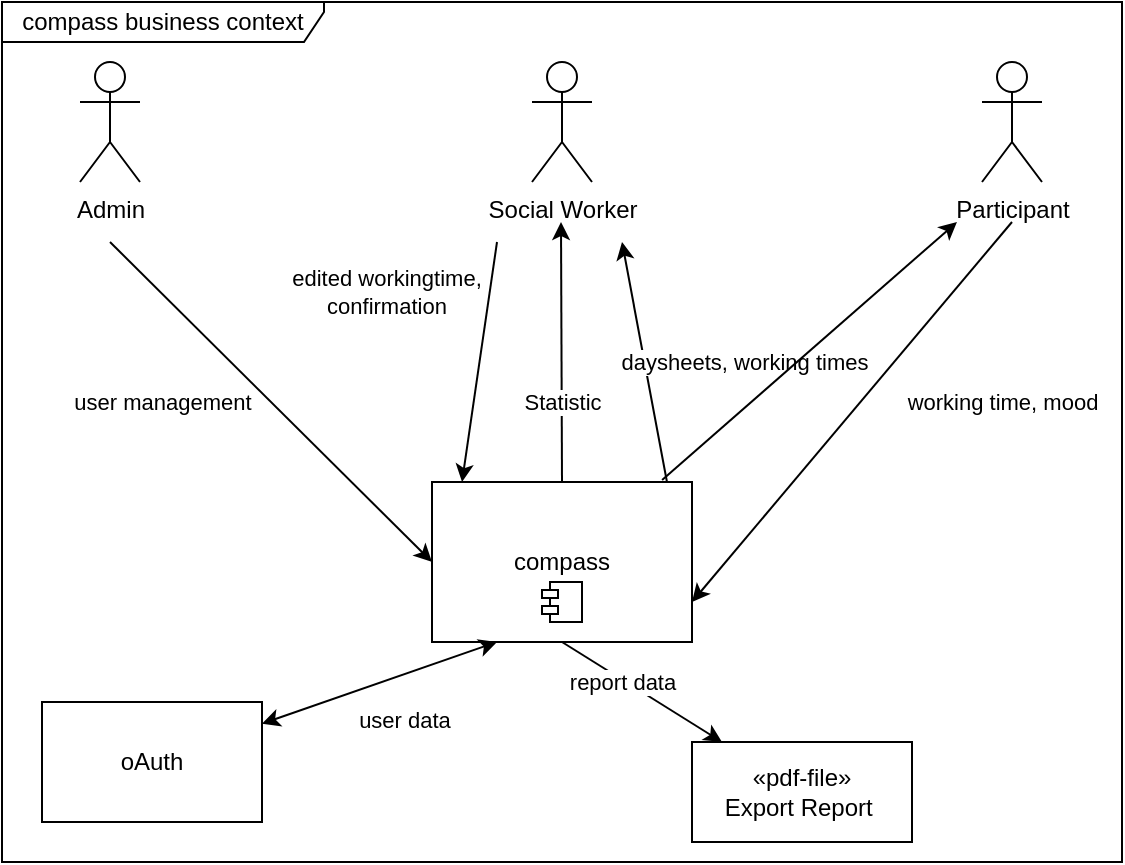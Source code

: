 <mxfile version="24.4.4" type="device">
  <diagram name="Seite-1" id="Iot-M9xMbhBuqu3_mrKe">
    <mxGraphModel dx="1435" dy="1083" grid="1" gridSize="10" guides="1" tooltips="1" connect="1" arrows="1" fold="1" page="1" pageScale="1" pageWidth="827" pageHeight="1169" math="0" shadow="0">
      <root>
        <mxCell id="0" />
        <mxCell id="1" parent="0" />
        <mxCell id="OW5VsUCbht7199IUOA54-1" value="compass business context" style="shape=umlFrame;whiteSpace=wrap;html=1;pointerEvents=0;width=161;height=20;" vertex="1" parent="1">
          <mxGeometry x="200" y="50" width="560" height="430" as="geometry" />
        </mxCell>
        <mxCell id="OW5VsUCbht7199IUOA54-17" style="rounded=0;orthogonalLoop=1;jettySize=auto;html=1;exitX=0.5;exitY=0.5;exitDx=0;exitDy=0;exitPerimeter=0;entryX=0;entryY=0.5;entryDx=0;entryDy=0;" edge="1" parent="1" target="OW5VsUCbht7199IUOA54-8">
          <mxGeometry relative="1" as="geometry">
            <mxPoint x="254" y="170" as="sourcePoint" />
            <mxPoint x="415" y="390" as="targetPoint" />
          </mxGeometry>
        </mxCell>
        <mxCell id="OW5VsUCbht7199IUOA54-18" value="user management" style="edgeLabel;html=1;align=center;verticalAlign=middle;resizable=0;points=[];" vertex="1" connectable="0" parent="OW5VsUCbht7199IUOA54-17">
          <mxGeometry x="0.019" y="3" relative="1" as="geometry">
            <mxPoint x="-58" as="offset" />
          </mxGeometry>
        </mxCell>
        <mxCell id="OW5VsUCbht7199IUOA54-2" value="Admin" style="shape=umlActor;verticalLabelPosition=bottom;verticalAlign=top;html=1;outlineConnect=0;" vertex="1" parent="1">
          <mxGeometry x="239" y="80" width="30" height="60" as="geometry" />
        </mxCell>
        <mxCell id="OW5VsUCbht7199IUOA54-26" style="rounded=0;orthogonalLoop=1;jettySize=auto;html=1;entryX=0.25;entryY=0;entryDx=0;entryDy=0;" edge="1" parent="1">
          <mxGeometry relative="1" as="geometry">
            <mxPoint x="447.503" y="170" as="sourcePoint" />
            <mxPoint x="430" y="290" as="targetPoint" />
          </mxGeometry>
        </mxCell>
        <mxCell id="OW5VsUCbht7199IUOA54-27" value="edited workingtime,&lt;br&gt;confirmation" style="edgeLabel;html=1;align=center;verticalAlign=middle;resizable=0;points=[];" vertex="1" connectable="0" parent="OW5VsUCbht7199IUOA54-26">
          <mxGeometry x="0.0" relative="1" as="geometry">
            <mxPoint x="-47" y="-35" as="offset" />
          </mxGeometry>
        </mxCell>
        <mxCell id="OW5VsUCbht7199IUOA54-5" value="Social Worker" style="shape=umlActor;verticalLabelPosition=bottom;verticalAlign=top;html=1;outlineConnect=0;" vertex="1" parent="1">
          <mxGeometry x="465" y="80" width="30" height="60" as="geometry" />
        </mxCell>
        <mxCell id="OW5VsUCbht7199IUOA54-6" value="Participant" style="shape=umlActor;verticalLabelPosition=bottom;verticalAlign=top;html=1;outlineConnect=0;" vertex="1" parent="1">
          <mxGeometry x="690" y="80" width="30" height="60" as="geometry" />
        </mxCell>
        <mxCell id="OW5VsUCbht7199IUOA54-30" style="rounded=0;orthogonalLoop=1;jettySize=auto;html=1;exitX=0.75;exitY=0;exitDx=0;exitDy=0;" edge="1" parent="1">
          <mxGeometry relative="1" as="geometry">
            <mxPoint x="532.5" y="290" as="sourcePoint" />
            <mxPoint x="510" y="170" as="targetPoint" />
          </mxGeometry>
        </mxCell>
        <mxCell id="OW5VsUCbht7199IUOA54-31" value="daysheets, working times" style="edgeLabel;html=1;align=center;verticalAlign=middle;resizable=0;points=[];" vertex="1" connectable="0" parent="OW5VsUCbht7199IUOA54-30">
          <mxGeometry x="0.116" y="-2" relative="1" as="geometry">
            <mxPoint x="49" y="7" as="offset" />
          </mxGeometry>
        </mxCell>
        <mxCell id="OW5VsUCbht7199IUOA54-32" style="rounded=0;orthogonalLoop=1;jettySize=auto;html=1;exitX=0.885;exitY=-0.012;exitDx=0;exitDy=0;exitPerimeter=0;" edge="1" parent="1" source="OW5VsUCbht7199IUOA54-8">
          <mxGeometry relative="1" as="geometry">
            <mxPoint x="500" y="325.97" as="sourcePoint" />
            <mxPoint x="677.5" y="159.996" as="targetPoint" />
          </mxGeometry>
        </mxCell>
        <mxCell id="OW5VsUCbht7199IUOA54-33" style="edgeStyle=orthogonalEdgeStyle;rounded=0;orthogonalLoop=1;jettySize=auto;html=1;exitX=0.5;exitY=0;exitDx=0;exitDy=0;" edge="1" parent="1" source="OW5VsUCbht7199IUOA54-8">
          <mxGeometry relative="1" as="geometry">
            <mxPoint x="479.5" y="310" as="sourcePoint" />
            <mxPoint x="479.5" y="160" as="targetPoint" />
          </mxGeometry>
        </mxCell>
        <mxCell id="OW5VsUCbht7199IUOA54-34" value="Statistic" style="edgeLabel;html=1;align=center;verticalAlign=middle;resizable=0;points=[];" vertex="1" connectable="0" parent="OW5VsUCbht7199IUOA54-33">
          <mxGeometry x="-0.231" y="-1" relative="1" as="geometry">
            <mxPoint x="-1" y="10" as="offset" />
          </mxGeometry>
        </mxCell>
        <mxCell id="OW5VsUCbht7199IUOA54-37" style="rounded=0;orthogonalLoop=1;jettySize=auto;html=1;exitX=0.5;exitY=1;exitDx=0;exitDy=0;" edge="1" parent="1" source="OW5VsUCbht7199IUOA54-8" target="OW5VsUCbht7199IUOA54-36">
          <mxGeometry relative="1" as="geometry" />
        </mxCell>
        <mxCell id="OW5VsUCbht7199IUOA54-38" value="report data" style="edgeLabel;html=1;align=center;verticalAlign=middle;resizable=0;points=[];" vertex="1" connectable="0" parent="OW5VsUCbht7199IUOA54-37">
          <mxGeometry x="-0.445" y="3" relative="1" as="geometry">
            <mxPoint x="6" y="9" as="offset" />
          </mxGeometry>
        </mxCell>
        <mxCell id="OW5VsUCbht7199IUOA54-8" value="compass" style="html=1;dropTarget=0;whiteSpace=wrap;" vertex="1" parent="1">
          <mxGeometry x="415" y="290" width="130" height="80" as="geometry" />
        </mxCell>
        <mxCell id="OW5VsUCbht7199IUOA54-9" value="" style="shape=module;jettyWidth=8;jettyHeight=4;" vertex="1" parent="OW5VsUCbht7199IUOA54-8">
          <mxGeometry x="1" width="20" height="20" relative="1" as="geometry">
            <mxPoint x="-75" y="50" as="offset" />
          </mxGeometry>
        </mxCell>
        <mxCell id="OW5VsUCbht7199IUOA54-14" style="rounded=0;orthogonalLoop=1;jettySize=auto;html=1;entryX=0.25;entryY=1;entryDx=0;entryDy=0;startArrow=classic;startFill=1;" edge="1" parent="1" source="OW5VsUCbht7199IUOA54-13" target="OW5VsUCbht7199IUOA54-8">
          <mxGeometry relative="1" as="geometry" />
        </mxCell>
        <mxCell id="OW5VsUCbht7199IUOA54-16" value="user data" style="edgeLabel;html=1;align=center;verticalAlign=middle;resizable=0;points=[];" vertex="1" connectable="0" parent="OW5VsUCbht7199IUOA54-14">
          <mxGeometry x="0.138" y="-4" relative="1" as="geometry">
            <mxPoint x="2" y="17" as="offset" />
          </mxGeometry>
        </mxCell>
        <mxCell id="OW5VsUCbht7199IUOA54-13" value="oAuth" style="rounded=0;whiteSpace=wrap;html=1;" vertex="1" parent="1">
          <mxGeometry x="220" y="400" width="110" height="60" as="geometry" />
        </mxCell>
        <mxCell id="OW5VsUCbht7199IUOA54-28" style="rounded=0;orthogonalLoop=1;jettySize=auto;html=1;entryX=1;entryY=0.75;entryDx=0;entryDy=0;exitX=0;exitY=1;exitDx=0;exitDy=0;exitPerimeter=0;" edge="1" parent="1" target="OW5VsUCbht7199IUOA54-8">
          <mxGeometry relative="1" as="geometry">
            <mxPoint x="705" y="160" as="sourcePoint" />
            <mxPoint x="560" y="370" as="targetPoint" />
          </mxGeometry>
        </mxCell>
        <mxCell id="OW5VsUCbht7199IUOA54-29" value="working time, mood" style="edgeLabel;html=1;align=center;verticalAlign=middle;resizable=0;points=[];" vertex="1" connectable="0" parent="OW5VsUCbht7199IUOA54-28">
          <mxGeometry x="0.0" relative="1" as="geometry">
            <mxPoint x="75" y="-5" as="offset" />
          </mxGeometry>
        </mxCell>
        <mxCell id="OW5VsUCbht7199IUOA54-36" value="«pdf-file»&lt;br&gt;Export Report&amp;nbsp;" style="html=1;whiteSpace=wrap;" vertex="1" parent="1">
          <mxGeometry x="545" y="420" width="110" height="50" as="geometry" />
        </mxCell>
      </root>
    </mxGraphModel>
  </diagram>
</mxfile>
